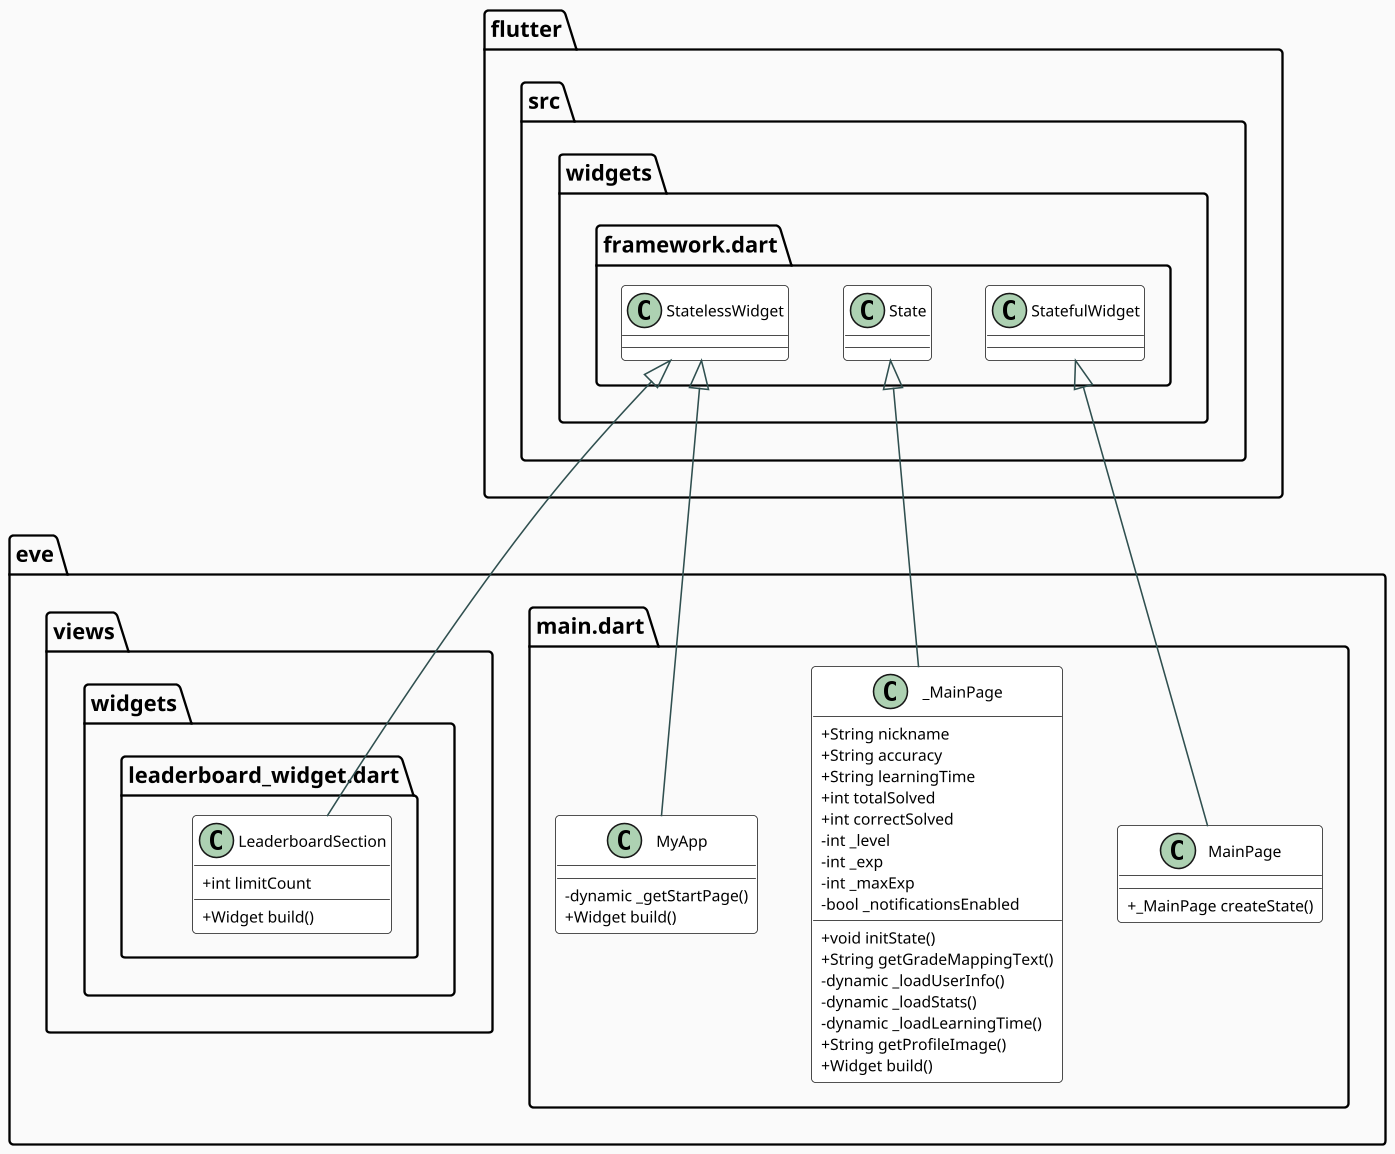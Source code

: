 @startuml
' 💄 시각 정돈용 설정
skinparam classAttributeIconSize 0
skinparam ClassFontSize 11
skinparam ClassAttributeFontSize 10
skinparam ClassStereotypeFontSize 9
skinparam BackgroundColor #FAFAFA
skinparam ArrowColor DarkSlateGray
skinparam ClassBackgroundColor White
skinparam Shadowing false
skinparam dpi 150

' 💡 패키지 단위로 그룹핑
set namespaceSeparator ::

class "eve::main.dart::MyApp" {
  -dynamic _getStartPage()
  +Widget build()
}

"flutter::src::widgets::framework.dart::StatelessWidget" <|-- "eve::main.dart::MyApp"

class "eve::main.dart::MainPage" {
  +_MainPage createState()
}

"flutter::src::widgets::framework.dart::StatefulWidget" <|-- "eve::main.dart::MainPage"

class "eve::main.dart::_MainPage" {
  +String nickname
  +String accuracy
  +String learningTime
  +int totalSolved
  +int correctSolved
  -int _level
  -int _exp
  -int _maxExp
  -bool _notificationsEnabled
  +void initState()
  +String getGradeMappingText()
  -dynamic _loadUserInfo()
  -dynamic _loadStats()
  -dynamic _loadLearningTime()
  +String getProfileImage()
  +Widget build()
}

"flutter::src::widgets::framework.dart::State" <|-- "eve::main.dart::_MainPage"



class "eve::views::widgets::leaderboard_widget.dart::LeaderboardSection" {
  +int limitCount
  +Widget build()
}

"flutter::src::widgets::framework.dart::StatelessWidget" <|-- "eve::views::widgets::leaderboard_widget.dart::LeaderboardSection"


@enduml